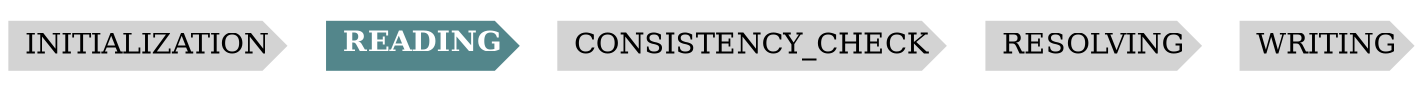 digraph {
//	graph [rankdir=LR]
	node [color=none fillcolor=lightgrey shape=cds style=filled]
	"init" [label=INITIALIZATION href="../research/sphinx/app_init/" target=_top]
	"read" [label=<<b>READING</b>> fillcolor=cadetblue4 fontcolor=white href="../research/sphinx/read/" target=_top]
	"consistency" [label="CONSISTENCY_CHECK" href="../research/sphinx/consistency/" target=_top]
	"resolve" [label="RESOLVING" href="../research/sphinx/resolve/" target=_top]
	"write" [label="WRITING" href="../research/sphinx/write/" target=_top]
}